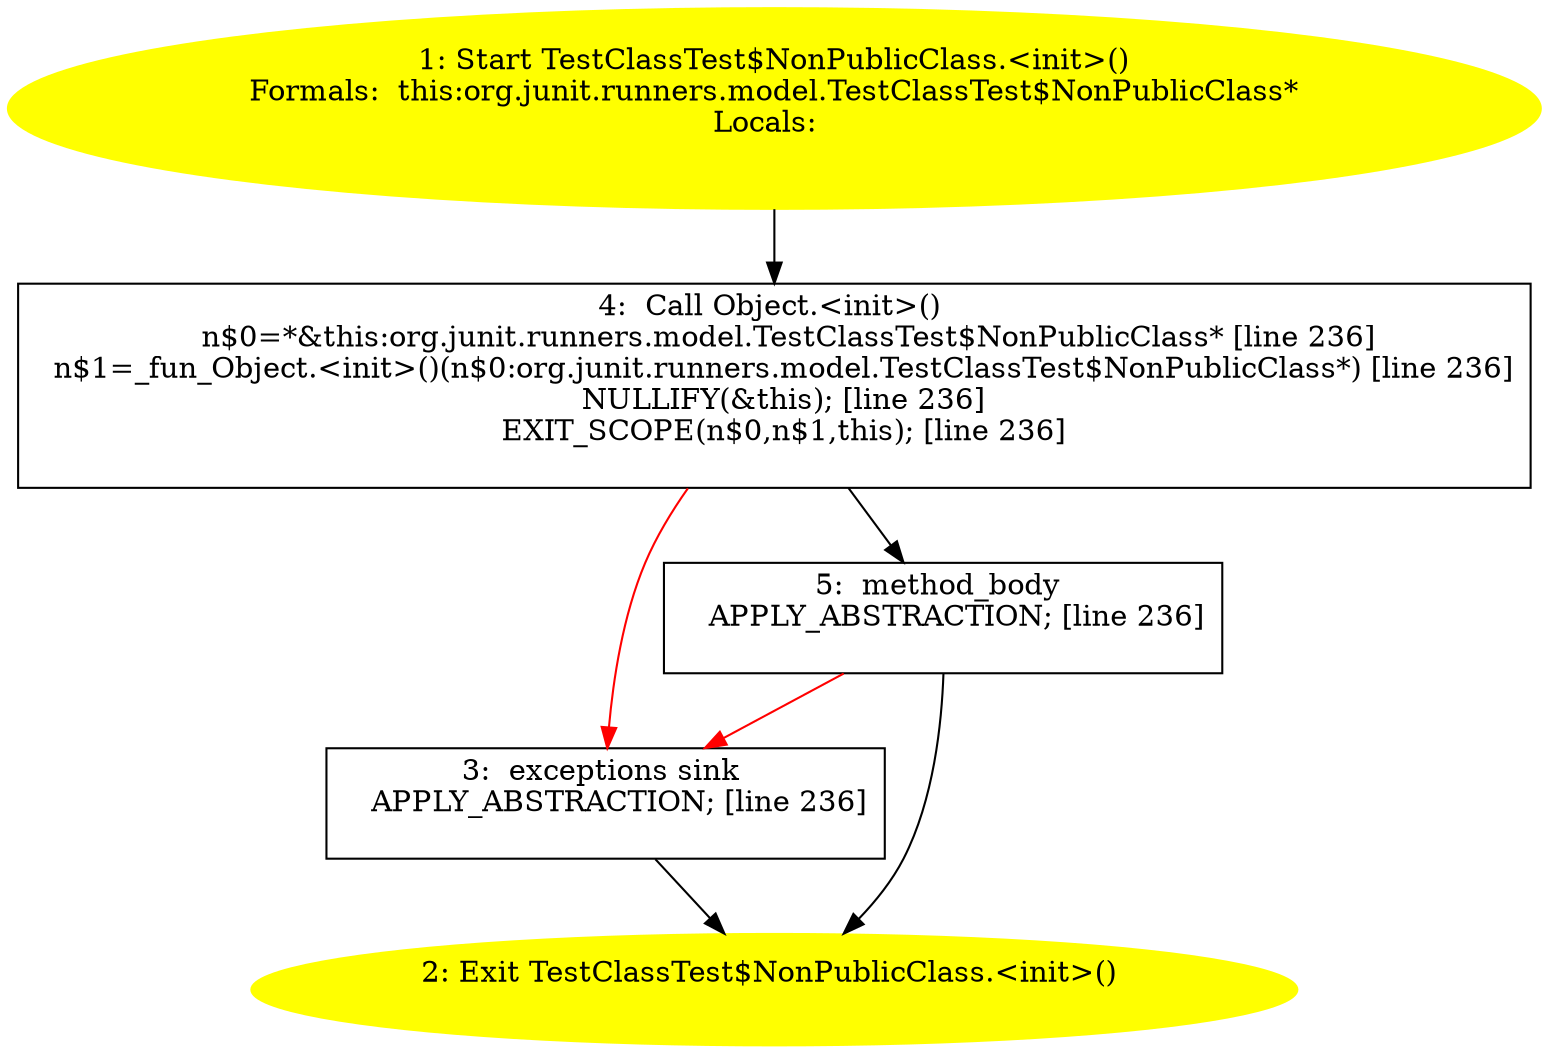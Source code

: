 /* @generated */
digraph cfg {
"org.junit.runners.model.TestClassTest$NonPublicClass.<init>().a471dc94351bf432632d52a53e189a24_1" [label="1: Start TestClassTest$NonPublicClass.<init>()\nFormals:  this:org.junit.runners.model.TestClassTest$NonPublicClass*\nLocals:  \n  " color=yellow style=filled]
	

	 "org.junit.runners.model.TestClassTest$NonPublicClass.<init>().a471dc94351bf432632d52a53e189a24_1" -> "org.junit.runners.model.TestClassTest$NonPublicClass.<init>().a471dc94351bf432632d52a53e189a24_4" ;
"org.junit.runners.model.TestClassTest$NonPublicClass.<init>().a471dc94351bf432632d52a53e189a24_2" [label="2: Exit TestClassTest$NonPublicClass.<init>() \n  " color=yellow style=filled]
	

"org.junit.runners.model.TestClassTest$NonPublicClass.<init>().a471dc94351bf432632d52a53e189a24_3" [label="3:  exceptions sink \n   APPLY_ABSTRACTION; [line 236]\n " shape="box"]
	

	 "org.junit.runners.model.TestClassTest$NonPublicClass.<init>().a471dc94351bf432632d52a53e189a24_3" -> "org.junit.runners.model.TestClassTest$NonPublicClass.<init>().a471dc94351bf432632d52a53e189a24_2" ;
"org.junit.runners.model.TestClassTest$NonPublicClass.<init>().a471dc94351bf432632d52a53e189a24_4" [label="4:  Call Object.<init>() \n   n$0=*&this:org.junit.runners.model.TestClassTest$NonPublicClass* [line 236]\n  n$1=_fun_Object.<init>()(n$0:org.junit.runners.model.TestClassTest$NonPublicClass*) [line 236]\n  NULLIFY(&this); [line 236]\n  EXIT_SCOPE(n$0,n$1,this); [line 236]\n " shape="box"]
	

	 "org.junit.runners.model.TestClassTest$NonPublicClass.<init>().a471dc94351bf432632d52a53e189a24_4" -> "org.junit.runners.model.TestClassTest$NonPublicClass.<init>().a471dc94351bf432632d52a53e189a24_5" ;
	 "org.junit.runners.model.TestClassTest$NonPublicClass.<init>().a471dc94351bf432632d52a53e189a24_4" -> "org.junit.runners.model.TestClassTest$NonPublicClass.<init>().a471dc94351bf432632d52a53e189a24_3" [color="red" ];
"org.junit.runners.model.TestClassTest$NonPublicClass.<init>().a471dc94351bf432632d52a53e189a24_5" [label="5:  method_body \n   APPLY_ABSTRACTION; [line 236]\n " shape="box"]
	

	 "org.junit.runners.model.TestClassTest$NonPublicClass.<init>().a471dc94351bf432632d52a53e189a24_5" -> "org.junit.runners.model.TestClassTest$NonPublicClass.<init>().a471dc94351bf432632d52a53e189a24_2" ;
	 "org.junit.runners.model.TestClassTest$NonPublicClass.<init>().a471dc94351bf432632d52a53e189a24_5" -> "org.junit.runners.model.TestClassTest$NonPublicClass.<init>().a471dc94351bf432632d52a53e189a24_3" [color="red" ];
}
